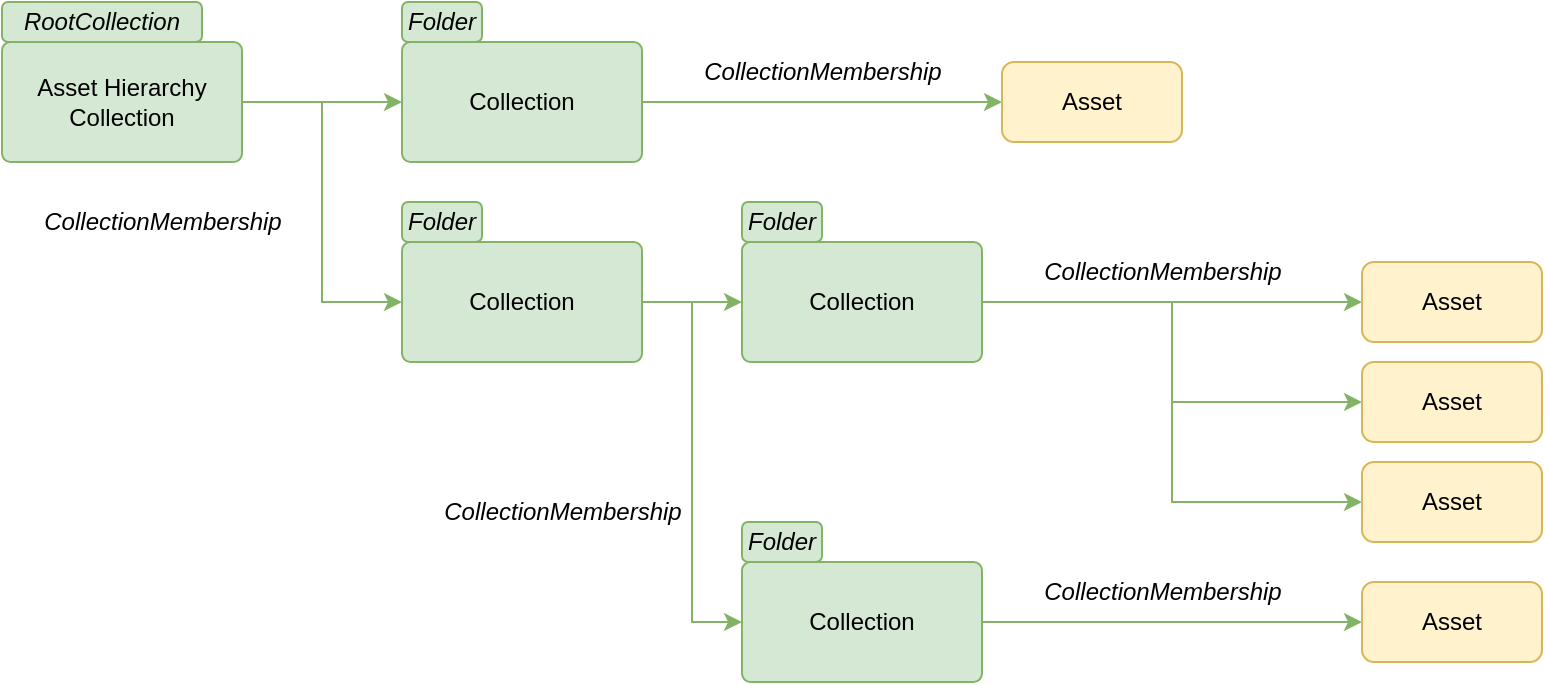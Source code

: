 <mxfile version="24.1.0" type="device" pages="6">
  <diagram id="BrKB4eqBU6EwXWyI2wZ9" name="asset-catalog">
    <mxGraphModel dx="1114" dy="812" grid="1" gridSize="10" guides="1" tooltips="1" connect="1" arrows="1" fold="1" page="1" pageScale="1" pageWidth="827" pageHeight="1169" math="0" shadow="0">
      <root>
        <mxCell id="0" />
        <mxCell id="1" parent="0" />
        <mxCell id="7gT9vYstKH-iCkkFxzb_-1" value="Folder" style="rounded=1;whiteSpace=wrap;html=1;fillColor=#d5e8d4;strokeColor=#82b366;fontStyle=2" vertex="1" parent="1">
          <mxGeometry x="320" y="160" width="40" height="20" as="geometry" />
        </mxCell>
        <mxCell id="7gT9vYstKH-iCkkFxzb_-2" value="Collection" style="rounded=1;whiteSpace=wrap;html=1;arcSize=7;fillColor=#d5e8d4;strokeColor=#82b366;" vertex="1" parent="1">
          <mxGeometry x="320" y="180" width="120" height="60" as="geometry" />
        </mxCell>
        <mxCell id="7gT9vYstKH-iCkkFxzb_-3" value="Folder" style="rounded=1;whiteSpace=wrap;html=1;fillColor=#d5e8d4;strokeColor=#82b366;fontStyle=2" vertex="1" parent="1">
          <mxGeometry x="320" y="260" width="40" height="20" as="geometry" />
        </mxCell>
        <mxCell id="7gT9vYstKH-iCkkFxzb_-4" style="edgeStyle=orthogonalEdgeStyle;rounded=0;orthogonalLoop=1;jettySize=auto;html=1;entryX=0;entryY=0.5;entryDx=0;entryDy=0;fillColor=#d5e8d4;strokeColor=#82b366;" edge="1" parent="1" source="7gT9vYstKH-iCkkFxzb_-6" target="7gT9vYstKH-iCkkFxzb_-9">
          <mxGeometry relative="1" as="geometry" />
        </mxCell>
        <mxCell id="7gT9vYstKH-iCkkFxzb_-5" style="edgeStyle=orthogonalEdgeStyle;rounded=0;orthogonalLoop=1;jettySize=auto;html=1;exitX=1;exitY=0.5;exitDx=0;exitDy=0;entryX=0;entryY=0.5;entryDx=0;entryDy=0;fillColor=#d5e8d4;strokeColor=#82b366;" edge="1" parent="1" source="7gT9vYstKH-iCkkFxzb_-6" target="7gT9vYstKH-iCkkFxzb_-11">
          <mxGeometry relative="1" as="geometry" />
        </mxCell>
        <mxCell id="7gT9vYstKH-iCkkFxzb_-6" value="Collection" style="rounded=1;whiteSpace=wrap;html=1;arcSize=7;fillColor=#d5e8d4;strokeColor=#82b366;" vertex="1" parent="1">
          <mxGeometry x="320" y="280" width="120" height="60" as="geometry" />
        </mxCell>
        <mxCell id="7gT9vYstKH-iCkkFxzb_-7" value="Folder" style="rounded=1;whiteSpace=wrap;html=1;fillColor=#d5e8d4;strokeColor=#82b366;fontStyle=2" vertex="1" parent="1">
          <mxGeometry x="490" y="260" width="40" height="20" as="geometry" />
        </mxCell>
        <mxCell id="7gT9vYstKH-iCkkFxzb_-8" style="edgeStyle=orthogonalEdgeStyle;rounded=0;orthogonalLoop=1;jettySize=auto;html=1;entryX=0;entryY=0.5;entryDx=0;entryDy=0;fillColor=#d5e8d4;strokeColor=#82b366;" edge="1" parent="1" source="7gT9vYstKH-iCkkFxzb_-9" target="7gT9vYstKH-iCkkFxzb_-12">
          <mxGeometry relative="1" as="geometry">
            <mxPoint x="550" y="340" as="sourcePoint" />
          </mxGeometry>
        </mxCell>
        <mxCell id="7gT9vYstKH-iCkkFxzb_-9" value="Collection" style="rounded=1;whiteSpace=wrap;html=1;arcSize=7;fillColor=#d5e8d4;strokeColor=#82b366;" vertex="1" parent="1">
          <mxGeometry x="490" y="280" width="120" height="60" as="geometry" />
        </mxCell>
        <mxCell id="7gT9vYstKH-iCkkFxzb_-10" value="Folder" style="rounded=1;whiteSpace=wrap;html=1;fillColor=#d5e8d4;strokeColor=#82b366;fontStyle=2" vertex="1" parent="1">
          <mxGeometry x="490" y="420" width="40" height="20" as="geometry" />
        </mxCell>
        <mxCell id="7gT9vYstKH-iCkkFxzb_-11" value="Collection" style="rounded=1;whiteSpace=wrap;html=1;arcSize=7;fillColor=#d5e8d4;strokeColor=#82b366;" vertex="1" parent="1">
          <mxGeometry x="490" y="440" width="120" height="60" as="geometry" />
        </mxCell>
        <mxCell id="7gT9vYstKH-iCkkFxzb_-12" value="Asset" style="rounded=1;whiteSpace=wrap;html=1;fillColor=#fff2cc;strokeColor=#d6b656;" vertex="1" parent="1">
          <mxGeometry x="800" y="290" width="90" height="40" as="geometry" />
        </mxCell>
        <mxCell id="7gT9vYstKH-iCkkFxzb_-13" style="edgeStyle=orthogonalEdgeStyle;rounded=0;orthogonalLoop=1;jettySize=auto;html=1;entryX=0;entryY=0.5;entryDx=0;entryDy=0;exitX=1;exitY=0.5;exitDx=0;exitDy=0;fillColor=#d5e8d4;strokeColor=#82b366;" edge="1" parent="1" source="7gT9vYstKH-iCkkFxzb_-9" target="7gT9vYstKH-iCkkFxzb_-14">
          <mxGeometry relative="1" as="geometry">
            <mxPoint x="520" y="390" as="sourcePoint" />
          </mxGeometry>
        </mxCell>
        <mxCell id="7gT9vYstKH-iCkkFxzb_-14" value="Asset" style="rounded=1;whiteSpace=wrap;html=1;fillColor=#fff2cc;strokeColor=#d6b656;" vertex="1" parent="1">
          <mxGeometry x="800" y="340" width="90" height="40" as="geometry" />
        </mxCell>
        <mxCell id="7gT9vYstKH-iCkkFxzb_-15" style="edgeStyle=orthogonalEdgeStyle;rounded=0;orthogonalLoop=1;jettySize=auto;html=1;exitX=1;exitY=0.5;exitDx=0;exitDy=0;entryX=0;entryY=0.5;entryDx=0;entryDy=0;fillColor=#d5e8d4;strokeColor=#82b366;" edge="1" parent="1" source="7gT9vYstKH-iCkkFxzb_-9" target="7gT9vYstKH-iCkkFxzb_-16">
          <mxGeometry relative="1" as="geometry">
            <mxPoint x="520" y="450" as="sourcePoint" />
          </mxGeometry>
        </mxCell>
        <mxCell id="7gT9vYstKH-iCkkFxzb_-16" value="Asset" style="rounded=1;whiteSpace=wrap;html=1;fillColor=#fff2cc;strokeColor=#d6b656;" vertex="1" parent="1">
          <mxGeometry x="800" y="390" width="90" height="40" as="geometry" />
        </mxCell>
        <mxCell id="7gT9vYstKH-iCkkFxzb_-17" style="edgeStyle=orthogonalEdgeStyle;rounded=0;orthogonalLoop=1;jettySize=auto;html=1;exitX=1;exitY=0.5;exitDx=0;exitDy=0;entryX=0;entryY=0.5;entryDx=0;entryDy=0;fillColor=#d5e8d4;strokeColor=#82b366;" edge="1" parent="1" source="7gT9vYstKH-iCkkFxzb_-11" target="7gT9vYstKH-iCkkFxzb_-18">
          <mxGeometry relative="1" as="geometry">
            <mxPoint x="520" y="520" as="sourcePoint" />
          </mxGeometry>
        </mxCell>
        <mxCell id="7gT9vYstKH-iCkkFxzb_-18" value="Asset" style="rounded=1;whiteSpace=wrap;html=1;fillColor=#fff2cc;strokeColor=#d6b656;" vertex="1" parent="1">
          <mxGeometry x="800" y="450" width="90" height="40" as="geometry" />
        </mxCell>
        <mxCell id="7gT9vYstKH-iCkkFxzb_-19" style="edgeStyle=orthogonalEdgeStyle;rounded=0;orthogonalLoop=1;jettySize=auto;html=1;entryX=0;entryY=0.5;entryDx=0;entryDy=0;fillColor=#d5e8d4;strokeColor=#82b366;" edge="1" parent="1" source="7gT9vYstKH-iCkkFxzb_-2" target="7gT9vYstKH-iCkkFxzb_-20">
          <mxGeometry relative="1" as="geometry">
            <mxPoint x="380" y="230" as="sourcePoint" />
          </mxGeometry>
        </mxCell>
        <mxCell id="7gT9vYstKH-iCkkFxzb_-20" value="Asset" style="rounded=1;whiteSpace=wrap;html=1;fillColor=#fff2cc;strokeColor=#d6b656;" vertex="1" parent="1">
          <mxGeometry x="620" y="190" width="90" height="40" as="geometry" />
        </mxCell>
        <mxCell id="7gT9vYstKH-iCkkFxzb_-21" value="RootCollection" style="rounded=1;whiteSpace=wrap;html=1;fillColor=#d5e8d4;strokeColor=#82b366;fontStyle=2" vertex="1" parent="1">
          <mxGeometry x="120" y="160" width="100" height="20" as="geometry" />
        </mxCell>
        <mxCell id="7gT9vYstKH-iCkkFxzb_-22" style="edgeStyle=orthogonalEdgeStyle;rounded=0;orthogonalLoop=1;jettySize=auto;html=1;entryX=0;entryY=0.5;entryDx=0;entryDy=0;fillColor=#d5e8d4;strokeColor=#82b366;exitX=1;exitY=0.5;exitDx=0;exitDy=0;" edge="1" parent="1" source="7gT9vYstKH-iCkkFxzb_-24" target="7gT9vYstKH-iCkkFxzb_-2">
          <mxGeometry relative="1" as="geometry">
            <mxPoint x="190" y="190" as="sourcePoint" />
          </mxGeometry>
        </mxCell>
        <mxCell id="7gT9vYstKH-iCkkFxzb_-23" style="edgeStyle=orthogonalEdgeStyle;rounded=0;orthogonalLoop=1;jettySize=auto;html=1;exitX=1;exitY=0.5;exitDx=0;exitDy=0;entryX=0;entryY=0.5;entryDx=0;entryDy=0;fillColor=#d5e8d4;strokeColor=#82b366;" edge="1" parent="1" source="7gT9vYstKH-iCkkFxzb_-24" target="7gT9vYstKH-iCkkFxzb_-6">
          <mxGeometry relative="1" as="geometry" />
        </mxCell>
        <mxCell id="7gT9vYstKH-iCkkFxzb_-24" value="Asset Hierarchy&lt;br&gt;Collection" style="rounded=1;whiteSpace=wrap;html=1;arcSize=7;fillColor=#d5e8d4;strokeColor=#82b366;" vertex="1" parent="1">
          <mxGeometry x="120" y="180" width="120" height="60" as="geometry" />
        </mxCell>
        <mxCell id="7gT9vYstKH-iCkkFxzb_-25" value="CollectionMembership" style="text;html=1;align=center;verticalAlign=middle;resizable=0;points=[];autosize=1;strokeColor=none;fillColor=none;fontStyle=2" vertex="1" parent="1">
          <mxGeometry x="130" y="255" width="140" height="30" as="geometry" />
        </mxCell>
        <mxCell id="7gT9vYstKH-iCkkFxzb_-26" value="CollectionMembership" style="text;html=1;align=center;verticalAlign=middle;resizable=0;points=[];autosize=1;strokeColor=none;fillColor=none;fontStyle=2" vertex="1" parent="1">
          <mxGeometry x="330" y="400" width="140" height="30" as="geometry" />
        </mxCell>
        <mxCell id="7gT9vYstKH-iCkkFxzb_-27" value="CollectionMembership" style="text;html=1;align=center;verticalAlign=middle;resizable=0;points=[];autosize=1;strokeColor=none;fillColor=none;fontStyle=2" vertex="1" parent="1">
          <mxGeometry x="630" y="280" width="140" height="30" as="geometry" />
        </mxCell>
        <mxCell id="7gT9vYstKH-iCkkFxzb_-28" value="CollectionMembership" style="text;html=1;align=center;verticalAlign=middle;resizable=0;points=[];autosize=1;strokeColor=none;fillColor=none;fontStyle=2" vertex="1" parent="1">
          <mxGeometry x="630" y="440" width="140" height="30" as="geometry" />
        </mxCell>
        <mxCell id="7gT9vYstKH-iCkkFxzb_-29" value="CollectionMembership" style="text;html=1;align=center;verticalAlign=middle;resizable=0;points=[];autosize=1;strokeColor=none;fillColor=none;fontStyle=2" vertex="1" parent="1">
          <mxGeometry x="460" y="180" width="140" height="30" as="geometry" />
        </mxCell>
      </root>
    </mxGraphModel>
  </diagram>
  <diagram name="product-catalog" id="nOkbQxTDCObS51kxGLru">
    <mxGraphModel dx="1114" dy="812" grid="1" gridSize="10" guides="1" tooltips="1" connect="1" arrows="1" fold="1" page="1" pageScale="1" pageWidth="827" pageHeight="1169" math="0" shadow="0">
      <root>
        <mxCell id="0" />
        <mxCell id="1" parent="0" />
        <mxCell id="yooKbFUR3yQPdfweT7iD-1" value="Folder" style="rounded=1;whiteSpace=wrap;html=1;fillColor=#d5e8d4;strokeColor=#82b366;fontStyle=2" vertex="1" parent="1">
          <mxGeometry x="430" y="60" width="40" height="20" as="geometry" />
        </mxCell>
        <mxCell id="yooKbFUR3yQPdfweT7iD-2" value="Agriculture Insights&lt;br&gt;Collection" style="rounded=1;whiteSpace=wrap;html=1;arcSize=7;fillColor=#d5e8d4;strokeColor=#82b366;" vertex="1" parent="1">
          <mxGeometry x="430" y="80" width="120" height="60" as="geometry" />
        </mxCell>
        <mxCell id="yooKbFUR3yQPdfweT7iD-3" value="Folder" style="rounded=1;whiteSpace=wrap;html=1;fillColor=#d5e8d4;strokeColor=#82b366;fontStyle=2" vertex="1" parent="1">
          <mxGeometry x="430" y="160" width="40" height="20" as="geometry" />
        </mxCell>
        <mxCell id="yooKbFUR3yQPdfweT7iD-4" style="edgeStyle=orthogonalEdgeStyle;rounded=0;orthogonalLoop=1;jettySize=auto;html=1;fillColor=#d5e8d4;strokeColor=#82b366;entryX=0;entryY=0.5;entryDx=0;entryDy=0;" edge="1" parent="1" source="yooKbFUR3yQPdfweT7iD-6" target="yooKbFUR3yQPdfweT7iD-47">
          <mxGeometry relative="1" as="geometry">
            <mxPoint x="550" y="440" as="targetPoint" />
          </mxGeometry>
        </mxCell>
        <mxCell id="yooKbFUR3yQPdfweT7iD-5" style="edgeStyle=orthogonalEdgeStyle;rounded=0;orthogonalLoop=1;jettySize=auto;html=1;exitX=1;exitY=0.5;exitDx=0;exitDy=0;entryX=0;entryY=0.5;entryDx=0;entryDy=0;fillColor=#d5e8d4;strokeColor=#82b366;" edge="1" parent="1" source="yooKbFUR3yQPdfweT7iD-6" target="yooKbFUR3yQPdfweT7iD-8">
          <mxGeometry relative="1" as="geometry" />
        </mxCell>
        <mxCell id="yooKbFUR3yQPdfweT7iD-6" value="Earth Observation&lt;br&gt;Satellite Feeds" style="rounded=1;whiteSpace=wrap;html=1;arcSize=7;fillColor=#d5e8d4;strokeColor=#82b366;" vertex="1" parent="1">
          <mxGeometry x="430" y="180" width="120" height="60" as="geometry" />
        </mxCell>
        <mxCell id="yooKbFUR3yQPdfweT7iD-7" value="DigitalProduct" style="rounded=1;whiteSpace=wrap;html=1;fillColor=#d5e8d4;strokeColor=#82b366;fontStyle=2" vertex="1" parent="1">
          <mxGeometry x="596" y="185" width="90" height="20" as="geometry" />
        </mxCell>
        <mxCell id="yooKbFUR3yQPdfweT7iD-8" value="Landstat 8" style="rounded=1;whiteSpace=wrap;html=1;arcSize=7;fillColor=#d5e8d4;strokeColor=#82b366;" vertex="1" parent="1">
          <mxGeometry x="596" y="205" width="120" height="60" as="geometry" />
        </mxCell>
        <mxCell id="yooKbFUR3yQPdfweT7iD-9" style="edgeStyle=orthogonalEdgeStyle;rounded=0;orthogonalLoop=1;jettySize=auto;html=1;exitX=1;exitY=0.5;exitDx=0;exitDy=0;entryX=0;entryY=0.5;entryDx=0;entryDy=0;fillColor=#d5e8d4;strokeColor=#82b366;" edge="1" parent="1" source="yooKbFUR3yQPdfweT7iD-8" target="yooKbFUR3yQPdfweT7iD-10">
          <mxGeometry relative="1" as="geometry">
            <mxPoint x="626" y="285" as="sourcePoint" />
          </mxGeometry>
        </mxCell>
        <mxCell id="yooKbFUR3yQPdfweT7iD-10" value="Band 1&amp;nbsp;&lt;br&gt;Data Folder" style="rounded=1;whiteSpace=wrap;html=1;fillColor=#fff2cc;strokeColor=#d6b656;" vertex="1" parent="1">
          <mxGeometry x="906" y="215" width="90" height="40" as="geometry" />
        </mxCell>
        <mxCell id="yooKbFUR3yQPdfweT7iD-11" style="edgeStyle=orthogonalEdgeStyle;rounded=0;orthogonalLoop=1;jettySize=auto;html=1;entryX=0;entryY=0.5;entryDx=0;entryDy=0;fillColor=#d5e8d4;strokeColor=#82b366;exitX=1;exitY=0.5;exitDx=0;exitDy=0;" edge="1" parent="1" source="yooKbFUR3yQPdfweT7iD-25" target="yooKbFUR3yQPdfweT7iD-12">
          <mxGeometry relative="1" as="geometry">
            <mxPoint x="690" y="130" as="sourcePoint" />
          </mxGeometry>
        </mxCell>
        <mxCell id="yooKbFUR3yQPdfweT7iD-12" value="Tiles &lt;br&gt;Data Folder" style="rounded=1;whiteSpace=wrap;html=1;fillColor=#fff2cc;strokeColor=#d6b656;" vertex="1" parent="1">
          <mxGeometry x="910" y="90" width="90" height="40" as="geometry" />
        </mxCell>
        <mxCell id="yooKbFUR3yQPdfweT7iD-13" value="RootCollection" style="rounded=1;whiteSpace=wrap;html=1;fillColor=#d5e8d4;strokeColor=#82b366;fontStyle=2" vertex="1" parent="1">
          <mxGeometry x="230" y="60" width="90" height="20" as="geometry" />
        </mxCell>
        <mxCell id="yooKbFUR3yQPdfweT7iD-14" style="edgeStyle=orthogonalEdgeStyle;rounded=0;orthogonalLoop=1;jettySize=auto;html=1;entryX=0;entryY=0.5;entryDx=0;entryDy=0;fillColor=#d5e8d4;strokeColor=#82b366;exitX=1;exitY=0.5;exitDx=0;exitDy=0;" edge="1" parent="1" source="yooKbFUR3yQPdfweT7iD-17" target="yooKbFUR3yQPdfweT7iD-2">
          <mxGeometry relative="1" as="geometry">
            <mxPoint x="300" y="90" as="sourcePoint" />
          </mxGeometry>
        </mxCell>
        <mxCell id="yooKbFUR3yQPdfweT7iD-15" style="edgeStyle=orthogonalEdgeStyle;rounded=0;orthogonalLoop=1;jettySize=auto;html=1;exitX=1;exitY=0.5;exitDx=0;exitDy=0;entryX=0;entryY=0.5;entryDx=0;entryDy=0;fillColor=#d5e8d4;strokeColor=#82b366;" edge="1" parent="1" source="yooKbFUR3yQPdfweT7iD-17" target="yooKbFUR3yQPdfweT7iD-6">
          <mxGeometry relative="1" as="geometry" />
        </mxCell>
        <mxCell id="yooKbFUR3yQPdfweT7iD-16" style="edgeStyle=orthogonalEdgeStyle;rounded=0;orthogonalLoop=1;jettySize=auto;html=1;exitX=1;exitY=0.5;exitDx=0;exitDy=0;fillColor=#d5e8d4;strokeColor=#82b366;" edge="1" parent="1" source="yooKbFUR3yQPdfweT7iD-17">
          <mxGeometry relative="1" as="geometry">
            <mxPoint x="390" y="380" as="targetPoint" />
          </mxGeometry>
        </mxCell>
        <mxCell id="yooKbFUR3yQPdfweT7iD-17" value="Product Catalog&lt;br&gt;Collection" style="rounded=1;whiteSpace=wrap;html=1;arcSize=7;fillColor=#d5e8d4;strokeColor=#82b366;" vertex="1" parent="1">
          <mxGeometry x="230" y="80" width="120" height="60" as="geometry" />
        </mxCell>
        <mxCell id="yooKbFUR3yQPdfweT7iD-18" value="CollectionMembership" style="text;html=1;align=center;verticalAlign=middle;resizable=0;points=[];autosize=1;strokeColor=none;fillColor=none;fontStyle=2" vertex="1" parent="1">
          <mxGeometry x="250" y="170" width="140" height="30" as="geometry" />
        </mxCell>
        <mxCell id="yooKbFUR3yQPdfweT7iD-19" value="CollectionMembership" style="text;html=1;align=center;verticalAlign=middle;resizable=0;points=[];autosize=1;strokeColor=none;fillColor=none;fontStyle=2" vertex="1" parent="1">
          <mxGeometry x="430" y="303" width="140" height="30" as="geometry" />
        </mxCell>
        <mxCell id="yooKbFUR3yQPdfweT7iD-20" value="CollectionMembership" style="text;html=1;align=center;verticalAlign=middle;resizable=0;points=[];autosize=1;strokeColor=none;fillColor=none;" vertex="1" parent="1">
          <mxGeometry x="736" y="470" width="140" height="30" as="geometry" />
        </mxCell>
        <mxCell id="yooKbFUR3yQPdfweT7iD-21" value="CollectionMembership" style="text;html=1;align=center;verticalAlign=middle;resizable=0;points=[];autosize=1;strokeColor=none;fillColor=none;fontStyle=2" vertex="1" parent="1">
          <mxGeometry x="736" y="205" width="140" height="30" as="geometry" />
        </mxCell>
        <mxCell id="yooKbFUR3yQPdfweT7iD-22" value="CollectionMembership" style="text;html=1;align=center;verticalAlign=middle;resizable=0;points=[];autosize=1;strokeColor=none;fillColor=none;fontStyle=2" vertex="1" parent="1">
          <mxGeometry x="510" y="30" width="140" height="30" as="geometry" />
        </mxCell>
        <mxCell id="yooKbFUR3yQPdfweT7iD-23" style="edgeStyle=orthogonalEdgeStyle;rounded=0;orthogonalLoop=1;jettySize=auto;html=1;entryX=0;entryY=0.5;entryDx=0;entryDy=0;fillColor=#d5e8d4;strokeColor=#82b366;" edge="1" parent="1" target="yooKbFUR3yQPdfweT7iD-25">
          <mxGeometry relative="1" as="geometry">
            <mxPoint x="550" y="110" as="sourcePoint" />
          </mxGeometry>
        </mxCell>
        <mxCell id="yooKbFUR3yQPdfweT7iD-24" value="DigitalProduct" style="rounded=1;whiteSpace=wrap;html=1;fillColor=#d5e8d4;strokeColor=#82b366;fontStyle=2" vertex="1" parent="1">
          <mxGeometry x="600" y="60" width="90" height="20" as="geometry" />
        </mxCell>
        <mxCell id="yooKbFUR3yQPdfweT7iD-25" value="Land Use Classification" style="rounded=1;whiteSpace=wrap;html=1;arcSize=7;fillColor=#d5e8d4;strokeColor=#82b366;" vertex="1" parent="1">
          <mxGeometry x="600" y="80" width="120" height="60" as="geometry" />
        </mxCell>
        <mxCell id="yooKbFUR3yQPdfweT7iD-26" value="CollectionMembership" style="text;html=1;align=center;verticalAlign=middle;resizable=0;points=[];autosize=1;strokeColor=none;fillColor=none;fontStyle=2" vertex="1" parent="1">
          <mxGeometry x="740" y="80" width="140" height="30" as="geometry" />
        </mxCell>
        <mxCell id="yooKbFUR3yQPdfweT7iD-27" style="edgeStyle=orthogonalEdgeStyle;rounded=0;orthogonalLoop=1;jettySize=auto;html=1;exitX=1;exitY=0.5;exitDx=0;exitDy=0;entryX=0;entryY=0.5;entryDx=0;entryDy=0;fillColor=#d5e8d4;strokeColor=#82b366;" edge="1" parent="1" source="yooKbFUR3yQPdfweT7iD-8" target="yooKbFUR3yQPdfweT7iD-28">
          <mxGeometry relative="1" as="geometry">
            <mxPoint x="726" y="245" as="sourcePoint" />
          </mxGeometry>
        </mxCell>
        <mxCell id="yooKbFUR3yQPdfweT7iD-28" value="Band 2&amp;nbsp;&lt;br&gt;Data Folder" style="rounded=1;whiteSpace=wrap;html=1;fillColor=#fff2cc;strokeColor=#d6b656;" vertex="1" parent="1">
          <mxGeometry x="906" y="265" width="90" height="40" as="geometry" />
        </mxCell>
        <mxCell id="yooKbFUR3yQPdfweT7iD-29" style="edgeStyle=orthogonalEdgeStyle;rounded=0;orthogonalLoop=1;jettySize=auto;html=1;exitX=1;exitY=0.5;exitDx=0;exitDy=0;entryX=0;entryY=0.5;entryDx=0;entryDy=0;fillColor=#d5e8d4;strokeColor=#82b366;" edge="1" parent="1" source="yooKbFUR3yQPdfweT7iD-8" target="yooKbFUR3yQPdfweT7iD-30">
          <mxGeometry relative="1" as="geometry">
            <mxPoint x="716" y="365" as="sourcePoint" />
          </mxGeometry>
        </mxCell>
        <mxCell id="yooKbFUR3yQPdfweT7iD-30" value="Band 11&lt;br&gt;Data Folder" style="rounded=1;whiteSpace=wrap;html=1;fillColor=#fff2cc;strokeColor=#d6b656;" vertex="1" parent="1">
          <mxGeometry x="906" y="370" width="90" height="40" as="geometry" />
        </mxCell>
        <mxCell id="yooKbFUR3yQPdfweT7iD-31" value="" style="ellipse;whiteSpace=wrap;html=1;aspect=fixed;fillColor=#fff2cc;strokeColor=#d6b656;" vertex="1" parent="1">
          <mxGeometry x="946" y="313" width="10" height="10" as="geometry" />
        </mxCell>
        <mxCell id="yooKbFUR3yQPdfweT7iD-32" value="" style="ellipse;whiteSpace=wrap;html=1;aspect=fixed;fillColor=#fff2cc;strokeColor=#d6b656;" vertex="1" parent="1">
          <mxGeometry x="946" y="333" width="10" height="10" as="geometry" />
        </mxCell>
        <mxCell id="yooKbFUR3yQPdfweT7iD-33" value="" style="ellipse;whiteSpace=wrap;html=1;aspect=fixed;fillColor=#fff2cc;strokeColor=#d6b656;" vertex="1" parent="1">
          <mxGeometry x="946" y="353" width="10" height="10" as="geometry" />
        </mxCell>
        <mxCell id="yooKbFUR3yQPdfweT7iD-34" value="DigitalProduct" style="rounded=1;whiteSpace=wrap;html=1;fillColor=#d5e8d4;strokeColor=#82b366;fontStyle=2" vertex="1" parent="1">
          <mxGeometry x="906" y="450" width="90" height="20" as="geometry" />
        </mxCell>
        <mxCell id="yooKbFUR3yQPdfweT7iD-35" style="edgeStyle=orthogonalEdgeStyle;rounded=0;orthogonalLoop=1;jettySize=auto;html=1;exitX=1;exitY=0.5;exitDx=0;exitDy=0;fillColor=#d5e8d4;strokeColor=#82b366;" edge="1" parent="1" source="yooKbFUR3yQPdfweT7iD-36">
          <mxGeometry relative="1" as="geometry">
            <mxPoint x="1070" y="500" as="targetPoint" />
          </mxGeometry>
        </mxCell>
        <mxCell id="yooKbFUR3yQPdfweT7iD-36" value="Level-1B" style="rounded=1;whiteSpace=wrap;html=1;arcSize=7;fillColor=#d5e8d4;strokeColor=#82b366;" vertex="1" parent="1">
          <mxGeometry x="906" y="470" width="120" height="60" as="geometry" />
        </mxCell>
        <mxCell id="yooKbFUR3yQPdfweT7iD-37" value="DigitalProduct" style="rounded=1;whiteSpace=wrap;html=1;fillColor=#d5e8d4;strokeColor=#82b366;" vertex="1" parent="1">
          <mxGeometry x="906" y="640" width="90" height="20" as="geometry" />
        </mxCell>
        <mxCell id="yooKbFUR3yQPdfweT7iD-38" style="edgeStyle=orthogonalEdgeStyle;rounded=0;orthogonalLoop=1;jettySize=auto;html=1;exitX=1;exitY=0.5;exitDx=0;exitDy=0;fillColor=#d5e8d4;strokeColor=#82b366;" edge="1" parent="1" source="yooKbFUR3yQPdfweT7iD-39">
          <mxGeometry relative="1" as="geometry">
            <mxPoint x="1070" y="690" as="targetPoint" />
          </mxGeometry>
        </mxCell>
        <mxCell id="yooKbFUR3yQPdfweT7iD-39" value="Level-2A" style="rounded=1;whiteSpace=wrap;html=1;arcSize=7;fillColor=#d5e8d4;strokeColor=#82b366;" vertex="1" parent="1">
          <mxGeometry x="906" y="660" width="120" height="60" as="geometry" />
        </mxCell>
        <mxCell id="yooKbFUR3yQPdfweT7iD-40" value="DigitalProduct" style="rounded=1;whiteSpace=wrap;html=1;fillColor=#d5e8d4;strokeColor=#82b366;fontStyle=2" vertex="1" parent="1">
          <mxGeometry x="906" y="547" width="90" height="20" as="geometry" />
        </mxCell>
        <mxCell id="yooKbFUR3yQPdfweT7iD-41" style="edgeStyle=orthogonalEdgeStyle;rounded=0;orthogonalLoop=1;jettySize=auto;html=1;exitX=1;exitY=0.5;exitDx=0;exitDy=0;fillColor=#d5e8d4;strokeColor=#82b366;" edge="1" parent="1" source="yooKbFUR3yQPdfweT7iD-42">
          <mxGeometry relative="1" as="geometry">
            <mxPoint x="1070" y="597" as="targetPoint" />
          </mxGeometry>
        </mxCell>
        <mxCell id="yooKbFUR3yQPdfweT7iD-42" value="Level-1C" style="rounded=1;whiteSpace=wrap;html=1;arcSize=7;fillColor=#d5e8d4;strokeColor=#82b366;" vertex="1" parent="1">
          <mxGeometry x="906" y="567" width="120" height="60" as="geometry" />
        </mxCell>
        <mxCell id="yooKbFUR3yQPdfweT7iD-43" value="Folder" style="rounded=1;whiteSpace=wrap;html=1;fillColor=#d5e8d4;strokeColor=#82b366;fontStyle=2" vertex="1" parent="1">
          <mxGeometry x="596" y="450" width="90" height="20" as="geometry" />
        </mxCell>
        <mxCell id="yooKbFUR3yQPdfweT7iD-44" style="edgeStyle=orthogonalEdgeStyle;rounded=0;orthogonalLoop=1;jettySize=auto;html=1;exitX=1;exitY=0.5;exitDx=0;exitDy=0;fillColor=#d5e8d4;strokeColor=#82b366;" edge="1" parent="1" source="yooKbFUR3yQPdfweT7iD-47" target="yooKbFUR3yQPdfweT7iD-36">
          <mxGeometry relative="1" as="geometry" />
        </mxCell>
        <mxCell id="yooKbFUR3yQPdfweT7iD-45" style="edgeStyle=orthogonalEdgeStyle;rounded=0;orthogonalLoop=1;jettySize=auto;html=1;exitX=1;exitY=0.5;exitDx=0;exitDy=0;entryX=0;entryY=0.5;entryDx=0;entryDy=0;fillColor=#d5e8d4;strokeColor=#82b366;" edge="1" parent="1" source="yooKbFUR3yQPdfweT7iD-47" target="yooKbFUR3yQPdfweT7iD-42">
          <mxGeometry relative="1" as="geometry" />
        </mxCell>
        <mxCell id="yooKbFUR3yQPdfweT7iD-46" style="edgeStyle=orthogonalEdgeStyle;rounded=0;orthogonalLoop=1;jettySize=auto;html=1;exitX=1;exitY=0.5;exitDx=0;exitDy=0;entryX=0;entryY=0.5;entryDx=0;entryDy=0;fillColor=#d5e8d4;strokeColor=#82b366;" edge="1" parent="1" source="yooKbFUR3yQPdfweT7iD-47" target="yooKbFUR3yQPdfweT7iD-39">
          <mxGeometry relative="1" as="geometry" />
        </mxCell>
        <mxCell id="yooKbFUR3yQPdfweT7iD-47" value="Sentinel 2" style="rounded=1;whiteSpace=wrap;html=1;arcSize=7;fillColor=#d5e8d4;strokeColor=#82b366;" vertex="1" parent="1">
          <mxGeometry x="596" y="470" width="120" height="60" as="geometry" />
        </mxCell>
      </root>
    </mxGraphModel>
  </diagram>
  <diagram id="EDqUcAAQWtlUfUj9v_FF" name="results-set">
    <mxGraphModel dx="1114" dy="812" grid="1" gridSize="10" guides="1" tooltips="1" connect="1" arrows="1" fold="1" page="1" pageScale="1" pageWidth="827" pageHeight="1169" math="0" shadow="0">
      <root>
        <mxCell id="0" />
        <mxCell id="1" parent="0" />
        <mxCell id="Dft65H8wJtvGc5pDxQpa-1" value="Archive Candidate&lt;br&gt;Collection" style="rounded=1;whiteSpace=wrap;html=1;arcSize=7;fillColor=#d5e8d4;strokeColor=#82b366;" vertex="1" parent="1">
          <mxGeometry x="50" y="70" width="120" height="60" as="geometry" />
        </mxCell>
        <mxCell id="Dft65H8wJtvGc5pDxQpa-2" style="edgeStyle=orthogonalEdgeStyle;rounded=0;orthogonalLoop=1;jettySize=auto;html=1;exitX=1;exitY=0.5;exitDx=0;exitDy=0;entryX=0;entryY=0.5;entryDx=0;entryDy=0;fillColor=#d5e8d4;strokeColor=#82b366;" edge="1" parent="1" source="Dft65H8wJtvGc5pDxQpa-1" target="Dft65H8wJtvGc5pDxQpa-3">
          <mxGeometry relative="1" as="geometry">
            <mxPoint x="270" y="75" as="sourcePoint" />
          </mxGeometry>
        </mxCell>
        <mxCell id="Dft65H8wJtvGc5pDxQpa-3" value="Asset" style="rounded=1;whiteSpace=wrap;html=1;fillColor=#fff2cc;strokeColor=#d6b656;" vertex="1" parent="1">
          <mxGeometry x="400" y="80" width="90" height="40" as="geometry" />
        </mxCell>
        <mxCell id="Dft65H8wJtvGc5pDxQpa-4" style="edgeStyle=orthogonalEdgeStyle;rounded=0;orthogonalLoop=1;jettySize=auto;html=1;entryX=0;entryY=0.5;entryDx=0;entryDy=0;exitX=1;exitY=0.5;exitDx=0;exitDy=0;fillColor=#d5e8d4;strokeColor=#82b366;" edge="1" parent="1" source="Dft65H8wJtvGc5pDxQpa-1" target="Dft65H8wJtvGc5pDxQpa-5">
          <mxGeometry relative="1" as="geometry">
            <mxPoint x="270" y="75" as="sourcePoint" />
          </mxGeometry>
        </mxCell>
        <mxCell id="Dft65H8wJtvGc5pDxQpa-5" value="Asset" style="rounded=1;whiteSpace=wrap;html=1;fillColor=#fff2cc;strokeColor=#d6b656;" vertex="1" parent="1">
          <mxGeometry x="400" y="130" width="90" height="40" as="geometry" />
        </mxCell>
        <mxCell id="Dft65H8wJtvGc5pDxQpa-6" style="edgeStyle=orthogonalEdgeStyle;rounded=0;orthogonalLoop=1;jettySize=auto;html=1;entryX=0;entryY=0.5;entryDx=0;entryDy=0;fillColor=#d5e8d4;strokeColor=#82b366;" edge="1" parent="1" source="Dft65H8wJtvGc5pDxQpa-1" target="Dft65H8wJtvGc5pDxQpa-7">
          <mxGeometry relative="1" as="geometry">
            <mxPoint x="270" y="75" as="sourcePoint" />
          </mxGeometry>
        </mxCell>
        <mxCell id="Dft65H8wJtvGc5pDxQpa-7" value="Asset" style="rounded=1;whiteSpace=wrap;html=1;fillColor=#fff2cc;strokeColor=#d6b656;" vertex="1" parent="1">
          <mxGeometry x="400" y="180" width="90" height="40" as="geometry" />
        </mxCell>
        <mxCell id="Dft65H8wJtvGc5pDxQpa-8" value="CollectionMembership" style="text;html=1;align=center;verticalAlign=middle;resizable=0;points=[];autosize=1;strokeColor=none;fillColor=none;fontStyle=2" vertex="1" parent="1">
          <mxGeometry x="210" y="70" width="140" height="30" as="geometry" />
        </mxCell>
        <mxCell id="YWbAmGkQEC2pgWqDZVJL-1" value="ResultsSet" style="rounded=1;whiteSpace=wrap;html=1;fillColor=#d5e8d4;strokeColor=#82b366;fontStyle=2" vertex="1" parent="1">
          <mxGeometry x="50" y="50" width="70" height="20" as="geometry" />
        </mxCell>
        <mxCell id="YWbAmGkQEC2pgWqDZVJL-2" value="Search Results&lt;div&gt;Collection&lt;/div&gt;" style="rounded=1;whiteSpace=wrap;html=1;arcSize=7;fillColor=#d5e8d4;strokeColor=#82b366;" vertex="1" parent="1">
          <mxGeometry x="75" y="460" width="120" height="60" as="geometry" />
        </mxCell>
        <mxCell id="YWbAmGkQEC2pgWqDZVJL-3" style="edgeStyle=orthogonalEdgeStyle;rounded=0;orthogonalLoop=1;jettySize=auto;html=1;exitX=1;exitY=0.5;exitDx=0;exitDy=0;entryX=0;entryY=0.5;entryDx=0;entryDy=0;fillColor=#d5e8d4;strokeColor=#82b366;" edge="1" parent="1" source="YWbAmGkQEC2pgWqDZVJL-2" target="YWbAmGkQEC2pgWqDZVJL-4">
          <mxGeometry relative="1" as="geometry">
            <mxPoint x="295" y="465" as="sourcePoint" />
          </mxGeometry>
        </mxCell>
        <mxCell id="YWbAmGkQEC2pgWqDZVJL-4" value="CSV Asset" style="rounded=1;whiteSpace=wrap;html=1;fillColor=#fff2cc;strokeColor=#d6b656;" vertex="1" parent="1">
          <mxGeometry x="425" y="470" width="90" height="40" as="geometry" />
        </mxCell>
        <mxCell id="YWbAmGkQEC2pgWqDZVJL-5" style="edgeStyle=orthogonalEdgeStyle;rounded=0;orthogonalLoop=1;jettySize=auto;html=1;entryX=0;entryY=0.5;entryDx=0;entryDy=0;exitX=1;exitY=0.5;exitDx=0;exitDy=0;fillColor=#d5e8d4;strokeColor=#82b366;" edge="1" parent="1" source="YWbAmGkQEC2pgWqDZVJL-2" target="YWbAmGkQEC2pgWqDZVJL-6">
          <mxGeometry relative="1" as="geometry">
            <mxPoint x="295" y="465" as="sourcePoint" />
          </mxGeometry>
        </mxCell>
        <mxCell id="YWbAmGkQEC2pgWqDZVJL-6" value="CSV Asset" style="rounded=1;whiteSpace=wrap;html=1;fillColor=#fff2cc;strokeColor=#d6b656;" vertex="1" parent="1">
          <mxGeometry x="425" y="520" width="90" height="40" as="geometry" />
        </mxCell>
        <mxCell id="YWbAmGkQEC2pgWqDZVJL-7" style="edgeStyle=orthogonalEdgeStyle;rounded=0;orthogonalLoop=1;jettySize=auto;html=1;entryX=0;entryY=0.5;entryDx=0;entryDy=0;fillColor=#d5e8d4;strokeColor=#82b366;" edge="1" parent="1" source="YWbAmGkQEC2pgWqDZVJL-2" target="YWbAmGkQEC2pgWqDZVJL-8">
          <mxGeometry relative="1" as="geometry">
            <mxPoint x="295" y="465" as="sourcePoint" />
          </mxGeometry>
        </mxCell>
        <mxCell id="YWbAmGkQEC2pgWqDZVJL-8" value="CSV Asset" style="rounded=1;whiteSpace=wrap;html=1;fillColor=#fff2cc;strokeColor=#d6b656;" vertex="1" parent="1">
          <mxGeometry x="425" y="570" width="90" height="40" as="geometry" />
        </mxCell>
        <mxCell id="YWbAmGkQEC2pgWqDZVJL-9" value="CollectionMembership" style="text;html=1;align=center;verticalAlign=middle;resizable=0;points=[];autosize=1;strokeColor=none;fillColor=none;fontStyle=2" vertex="1" parent="1">
          <mxGeometry x="235" y="460" width="140" height="30" as="geometry" />
        </mxCell>
        <mxCell id="YWbAmGkQEC2pgWqDZVJL-10" value="ResultsSet" style="rounded=1;whiteSpace=wrap;html=1;fillColor=#d5e8d4;strokeColor=#82b366;fontStyle=2" vertex="1" parent="1">
          <mxGeometry x="75" y="440" width="70" height="20" as="geometry" />
        </mxCell>
        <mxCell id="YWbAmGkQEC2pgWqDZVJL-13" style="edgeStyle=orthogonalEdgeStyle;rounded=0;orthogonalLoop=1;jettySize=auto;html=1;exitX=0.5;exitY=1;exitDx=0;exitDy=0;" edge="1" parent="1" source="YWbAmGkQEC2pgWqDZVJL-11" target="YWbAmGkQEC2pgWqDZVJL-10">
          <mxGeometry relative="1" as="geometry" />
        </mxCell>
        <mxCell id="YWbAmGkQEC2pgWqDZVJL-11" value="Find All&lt;div&gt;CSV Files&lt;/div&gt;" style="rounded=1;whiteSpace=wrap;html=1;arcSize=7;fillColor=#d5e8d4;strokeColor=#82b366;" vertex="1" parent="1">
          <mxGeometry x="50" y="330" width="120" height="60" as="geometry" />
        </mxCell>
        <mxCell id="YWbAmGkQEC2pgWqDZVJL-12" value="SavedSearch" style="rounded=1;whiteSpace=wrap;html=1;fillColor=#d5e8d4;strokeColor=#82b366;fontStyle=2" vertex="1" parent="1">
          <mxGeometry x="50" y="310" width="90" height="20" as="geometry" />
        </mxCell>
        <mxCell id="YWbAmGkQEC2pgWqDZVJL-14" value="SavedResults" style="text;html=1;align=center;verticalAlign=middle;resizable=0;points=[];autosize=1;strokeColor=none;fillColor=none;fontStyle=2" vertex="1" parent="1">
          <mxGeometry x="125" y="390" width="100" height="30" as="geometry" />
        </mxCell>
      </root>
    </mxGraphModel>
  </diagram>
  <diagram id="3xvhSXP868GqfdNrgKhD" name="home-collections">
    <mxGraphModel dx="1114" dy="812" grid="1" gridSize="10" guides="1" tooltips="1" connect="1" arrows="1" fold="1" page="1" pageScale="1" pageWidth="827" pageHeight="1169" math="0" shadow="0">
      <root>
        <mxCell id="0" />
        <mxCell id="1" parent="0" />
        <mxCell id="soSo0ACsladw0_grTVD0-7" style="edgeStyle=orthogonalEdgeStyle;rounded=0;orthogonalLoop=1;jettySize=auto;html=1;exitX=1;exitY=0.5;exitDx=0;exitDy=0;" edge="1" parent="1">
          <mxGeometry relative="1" as="geometry">
            <mxPoint x="290" y="190" as="sourcePoint" />
            <mxPoint x="410" y="190" as="targetPoint" />
          </mxGeometry>
        </mxCell>
        <mxCell id="soSo0ACsladw0_grTVD0-8" style="edgeStyle=orthogonalEdgeStyle;rounded=0;orthogonalLoop=1;jettySize=auto;html=1;exitX=1;exitY=0.5;exitDx=0;exitDy=0;" edge="1" parent="1">
          <mxGeometry relative="1" as="geometry">
            <mxPoint x="280" y="330" as="sourcePoint" />
            <mxPoint x="410" y="330" as="targetPoint" />
          </mxGeometry>
        </mxCell>
        <mxCell id="ZPv5WNMrGsZp7SnSwfd5-1" value="ResourceList" style="text;html=1;align=center;verticalAlign=middle;resizable=0;points=[];autosize=1;strokeColor=none;fillColor=none;fontStyle=2" vertex="1" parent="1">
          <mxGeometry x="290" y="300" width="90" height="30" as="geometry" />
        </mxCell>
        <mxCell id="ZPv5WNMrGsZp7SnSwfd5-2" value="ResourceList" style="text;html=1;align=center;verticalAlign=middle;resizable=0;points=[];autosize=1;strokeColor=none;fillColor=none;fontStyle=2" vertex="1" parent="1">
          <mxGeometry x="300" y="160" width="90" height="30" as="geometry" />
        </mxCell>
        <mxCell id="s82P6A-o55b6VWiky62--1" value="Callie Quartile" style="rounded=0;whiteSpace=wrap;html=1;fillColor=#d80073;fontColor=#ffffff;strokeColor=#A50040;" vertex="1" parent="1">
          <mxGeometry x="180" y="310" width="110" height="40" as="geometry" />
        </mxCell>
        <mxCell id="s82P6A-o55b6VWiky62--2" value="&lt;span style=&quot;color: rgb(255, 255, 255); font-style: italic;&quot;&gt;Person&lt;/span&gt;" style="rounded=1;whiteSpace=wrap;html=1;fillColor=#d80073;fontColor=#ffffff;strokeColor=#A50040;" vertex="1" parent="1">
          <mxGeometry x="170" y="270" width="50" height="30" as="geometry" />
        </mxCell>
        <mxCell id="s82P6A-o55b6VWiky62--3" value="&lt;span style=&quot;color: rgb(255, 255, 255);&quot;&gt;Callie Quartile&lt;/span&gt;" style="rounded=1;whiteSpace=wrap;html=1;fillColor=#d80073;fontColor=#ffffff;strokeColor=#A50040;" vertex="1" parent="1">
          <mxGeometry x="170" y="300" width="120" height="60" as="geometry" />
        </mxCell>
        <mxCell id="s82P6A-o55b6VWiky62--4" value="Callie Quartile" style="rounded=0;whiteSpace=wrap;html=1;fillColor=#d80073;fontColor=#ffffff;strokeColor=#A50040;" vertex="1" parent="1">
          <mxGeometry x="180" y="170" width="110" height="40" as="geometry" />
        </mxCell>
        <mxCell id="s82P6A-o55b6VWiky62--5" value="&lt;span style=&quot;color: rgb(255, 255, 255); font-style: italic;&quot;&gt;Project&lt;/span&gt;" style="rounded=1;whiteSpace=wrap;html=1;fillColor=#d80073;fontColor=#ffffff;strokeColor=#A50040;" vertex="1" parent="1">
          <mxGeometry x="170" y="130" width="50" height="30" as="geometry" />
        </mxCell>
        <mxCell id="s82P6A-o55b6VWiky62--6" value="&lt;span style=&quot;color: rgb(255, 255, 255);&quot;&gt;Patient&lt;/span&gt;&lt;div&gt;&lt;span style=&quot;color: rgb(255, 255, 255);&quot;&gt;Onborading&lt;/span&gt;&lt;/div&gt;" style="rounded=1;whiteSpace=wrap;html=1;fillColor=#d80073;fontColor=#ffffff;strokeColor=#A50040;" vertex="1" parent="1">
          <mxGeometry x="170" y="160" width="120" height="60" as="geometry" />
        </mxCell>
        <mxCell id="AZRPM86shxeSYd6dEEAc-1" value="Callie&#39;s Favourite Assets" style="rounded=1;whiteSpace=wrap;html=1;arcSize=7;fillColor=#d5e8d4;strokeColor=#82b366;" vertex="1" parent="1">
          <mxGeometry x="410" y="300" width="120" height="60" as="geometry" />
        </mxCell>
        <mxCell id="AZRPM86shxeSYd6dEEAc-2" value="HomeCollection" style="rounded=1;whiteSpace=wrap;html=1;fillColor=#d5e8d4;strokeColor=#82b366;fontStyle=2" vertex="1" parent="1">
          <mxGeometry x="410" y="280" width="105" height="20" as="geometry" />
        </mxCell>
        <mxCell id="AZRPM86shxeSYd6dEEAc-3" value="Patient Onboarding&lt;div&gt;Project Resources&lt;/div&gt;" style="rounded=1;whiteSpace=wrap;html=1;arcSize=7;fillColor=#d5e8d4;strokeColor=#82b366;" vertex="1" parent="1">
          <mxGeometry x="410" y="160" width="120" height="60" as="geometry" />
        </mxCell>
        <mxCell id="AZRPM86shxeSYd6dEEAc-4" value="HomeCollection" style="rounded=1;whiteSpace=wrap;html=1;fillColor=#d5e8d4;strokeColor=#82b366;fontStyle=2" vertex="1" parent="1">
          <mxGeometry x="410" y="140" width="105" height="20" as="geometry" />
        </mxCell>
      </root>
    </mxGraphModel>
  </diagram>
  <diagram id="rXtRhqJSZ6chb5yKBPxl" name="work-item-list">
    <mxGraphModel dx="1114" dy="812" grid="1" gridSize="10" guides="1" tooltips="1" connect="1" arrows="1" fold="1" page="1" pageScale="1" pageWidth="827" pageHeight="1169" math="0" shadow="0">
      <root>
        <mxCell id="0" />
        <mxCell id="1" parent="0" />
        <mxCell id="rmgflrNjS_H1XtLP6JR1-11" style="edgeStyle=orthogonalEdgeStyle;rounded=0;orthogonalLoop=1;jettySize=auto;html=1;exitX=0.25;exitY=1;exitDx=0;exitDy=0;entryX=0;entryY=0.5;entryDx=0;entryDy=0;" edge="1" parent="1" source="rmgflrNjS_H1XtLP6JR1-1" target="rmgflrNjS_H1XtLP6JR1-9">
          <mxGeometry relative="1" as="geometry" />
        </mxCell>
        <mxCell id="rmgflrNjS_H1XtLP6JR1-1" value="Callie Quartile" style="rounded=0;whiteSpace=wrap;html=1;fillColor=#d80073;fontColor=#ffffff;strokeColor=#A50040;" vertex="1" parent="1">
          <mxGeometry x="150" y="250" width="110" height="40" as="geometry" />
        </mxCell>
        <mxCell id="rmgflrNjS_H1XtLP6JR1-6" style="edgeStyle=orthogonalEdgeStyle;rounded=0;orthogonalLoop=1;jettySize=auto;html=1;exitX=1;exitY=0.5;exitDx=0;exitDy=0;entryX=0;entryY=0.5;entryDx=0;entryDy=0;" edge="1" parent="1" source="VRnR2ljH40zNxPTJxeu4-2" target="HSktAYDlzhK07AhhmWcP-1">
          <mxGeometry relative="1" as="geometry">
            <mxPoint x="260" y="260" as="sourcePoint" />
            <mxPoint x="330" y="230" as="targetPoint" />
          </mxGeometry>
        </mxCell>
        <mxCell id="rmgflrNjS_H1XtLP6JR1-9" value="" style="rounded=0;whiteSpace=wrap;html=1;fillColor=#ffcccc;strokeColor=#36393d;" vertex="1" parent="1">
          <mxGeometry x="294" y="380" width="120" height="60" as="geometry" />
        </mxCell>
        <mxCell id="rmgflrNjS_H1XtLP6JR1-10" value="ToDo" style="rounded=0;whiteSpace=wrap;html=1;fontStyle=2;fillColor=#ffcccc;strokeColor=#36393d;" vertex="1" parent="1">
          <mxGeometry x="294" y="350" width="90" height="30" as="geometry" />
        </mxCell>
        <mxCell id="rmgflrNjS_H1XtLP6JR1-12" style="edgeStyle=orthogonalEdgeStyle;rounded=0;orthogonalLoop=1;jettySize=auto;html=1;exitX=0.25;exitY=1;exitDx=0;exitDy=0;entryX=0;entryY=0.5;entryDx=0;entryDy=0;" edge="1" parent="1" target="rmgflrNjS_H1XtLP6JR1-13" source="rmgflrNjS_H1XtLP6JR1-1">
          <mxGeometry relative="1" as="geometry">
            <mxPoint x="180" y="190" as="sourcePoint" />
          </mxGeometry>
        </mxCell>
        <mxCell id="rmgflrNjS_H1XtLP6JR1-13" value="" style="rounded=0;whiteSpace=wrap;html=1;fillColor=#ffcccc;strokeColor=#36393d;" vertex="1" parent="1">
          <mxGeometry x="304" y="390" width="120" height="60" as="geometry" />
        </mxCell>
        <mxCell id="rmgflrNjS_H1XtLP6JR1-14" value="ToDo" style="rounded=0;whiteSpace=wrap;html=1;fontStyle=2;fillColor=#ffcccc;strokeColor=#36393d;" vertex="1" parent="1">
          <mxGeometry x="304" y="360" width="90" height="30" as="geometry" />
        </mxCell>
        <mxCell id="rmgflrNjS_H1XtLP6JR1-15" style="edgeStyle=orthogonalEdgeStyle;rounded=0;orthogonalLoop=1;jettySize=auto;html=1;exitX=0.25;exitY=1;exitDx=0;exitDy=0;entryX=0;entryY=0.5;entryDx=0;entryDy=0;" edge="1" parent="1" target="rmgflrNjS_H1XtLP6JR1-16" source="rmgflrNjS_H1XtLP6JR1-1">
          <mxGeometry relative="1" as="geometry">
            <mxPoint x="190" y="200" as="sourcePoint" />
          </mxGeometry>
        </mxCell>
        <mxCell id="rmgflrNjS_H1XtLP6JR1-16" value="" style="rounded=0;whiteSpace=wrap;html=1;fillColor=#ffcccc;strokeColor=#36393d;" vertex="1" parent="1">
          <mxGeometry x="314" y="400" width="120" height="60" as="geometry" />
        </mxCell>
        <mxCell id="rmgflrNjS_H1XtLP6JR1-17" value="ToDo" style="rounded=0;whiteSpace=wrap;html=1;fontStyle=2;fillColor=#ffcccc;strokeColor=#36393d;" vertex="1" parent="1">
          <mxGeometry x="314" y="370" width="90" height="30" as="geometry" />
        </mxCell>
        <mxCell id="rmgflrNjS_H1XtLP6JR1-18" style="edgeStyle=orthogonalEdgeStyle;rounded=0;orthogonalLoop=1;jettySize=auto;html=1;exitX=0.25;exitY=1;exitDx=0;exitDy=0;entryX=0;entryY=0.5;entryDx=0;entryDy=0;" edge="1" parent="1" target="rmgflrNjS_H1XtLP6JR1-19" source="rmgflrNjS_H1XtLP6JR1-1">
          <mxGeometry relative="1" as="geometry">
            <mxPoint x="200" y="210" as="sourcePoint" />
          </mxGeometry>
        </mxCell>
        <mxCell id="rmgflrNjS_H1XtLP6JR1-19" value="" style="rounded=0;whiteSpace=wrap;html=1;fillColor=#ffcccc;strokeColor=#36393d;" vertex="1" parent="1">
          <mxGeometry x="324" y="410" width="120" height="60" as="geometry" />
        </mxCell>
        <mxCell id="rmgflrNjS_H1XtLP6JR1-20" value="ToDo" style="rounded=0;whiteSpace=wrap;html=1;fontStyle=2;fillColor=#ffcccc;strokeColor=#36393d;" vertex="1" parent="1">
          <mxGeometry x="324" y="380" width="90" height="30" as="geometry" />
        </mxCell>
        <mxCell id="rmgflrNjS_H1XtLP6JR1-21" style="edgeStyle=orthogonalEdgeStyle;rounded=0;orthogonalLoop=1;jettySize=auto;html=1;exitX=0.25;exitY=1;exitDx=0;exitDy=0;entryX=0;entryY=0.5;entryDx=0;entryDy=0;" edge="1" parent="1" target="rmgflrNjS_H1XtLP6JR1-22" source="rmgflrNjS_H1XtLP6JR1-1">
          <mxGeometry relative="1" as="geometry">
            <mxPoint x="210" y="220" as="sourcePoint" />
          </mxGeometry>
        </mxCell>
        <mxCell id="rmgflrNjS_H1XtLP6JR1-22" value="" style="rounded=0;whiteSpace=wrap;html=1;fillColor=#ffcccc;strokeColor=#36393d;" vertex="1" parent="1">
          <mxGeometry x="334" y="420" width="120" height="60" as="geometry" />
        </mxCell>
        <mxCell id="rmgflrNjS_H1XtLP6JR1-23" value="ToDo" style="rounded=0;whiteSpace=wrap;html=1;fontStyle=2;fillColor=#ffcccc;strokeColor=#36393d;" vertex="1" parent="1">
          <mxGeometry x="334" y="390" width="90" height="30" as="geometry" />
        </mxCell>
        <mxCell id="rmgflrNjS_H1XtLP6JR1-24" style="edgeStyle=orthogonalEdgeStyle;rounded=0;orthogonalLoop=1;jettySize=auto;html=1;exitX=0.25;exitY=1;exitDx=0;exitDy=0;entryX=0;entryY=0.5;entryDx=0;entryDy=0;" edge="1" parent="1" target="rmgflrNjS_H1XtLP6JR1-25" source="rmgflrNjS_H1XtLP6JR1-1">
          <mxGeometry relative="1" as="geometry">
            <mxPoint x="220" y="230" as="sourcePoint" />
          </mxGeometry>
        </mxCell>
        <mxCell id="rmgflrNjS_H1XtLP6JR1-25" value="" style="rounded=0;whiteSpace=wrap;html=1;fillColor=#ffcccc;strokeColor=#36393d;" vertex="1" parent="1">
          <mxGeometry x="344" y="430" width="120" height="60" as="geometry" />
        </mxCell>
        <mxCell id="rmgflrNjS_H1XtLP6JR1-26" value="ToDo" style="rounded=0;whiteSpace=wrap;html=1;fontStyle=2;fillColor=#ffcccc;strokeColor=#36393d;" vertex="1" parent="1">
          <mxGeometry x="344" y="400" width="90" height="30" as="geometry" />
        </mxCell>
        <mxCell id="rmgflrNjS_H1XtLP6JR1-27" style="edgeStyle=orthogonalEdgeStyle;rounded=0;orthogonalLoop=1;jettySize=auto;html=1;exitX=0.25;exitY=1;exitDx=0;exitDy=0;entryX=0;entryY=0.5;entryDx=0;entryDy=0;" edge="1" parent="1" target="rmgflrNjS_H1XtLP6JR1-28" source="rmgflrNjS_H1XtLP6JR1-1">
          <mxGeometry relative="1" as="geometry">
            <mxPoint x="230" y="240" as="sourcePoint" />
          </mxGeometry>
        </mxCell>
        <mxCell id="rmgflrNjS_H1XtLP6JR1-28" value="" style="rounded=0;whiteSpace=wrap;html=1;fillColor=#ffcccc;strokeColor=#36393d;" vertex="1" parent="1">
          <mxGeometry x="354" y="440" width="120" height="60" as="geometry" />
        </mxCell>
        <mxCell id="rmgflrNjS_H1XtLP6JR1-29" value="ToDo" style="rounded=0;whiteSpace=wrap;html=1;fontStyle=2;fillColor=#ffcccc;strokeColor=#36393d;" vertex="1" parent="1">
          <mxGeometry x="354" y="410" width="90" height="30" as="geometry" />
        </mxCell>
        <mxCell id="rmgflrNjS_H1XtLP6JR1-30" style="edgeStyle=orthogonalEdgeStyle;rounded=0;orthogonalLoop=1;jettySize=auto;html=1;exitX=0.25;exitY=1;exitDx=0;exitDy=0;entryX=0;entryY=0.5;entryDx=0;entryDy=0;" edge="1" parent="1" target="rmgflrNjS_H1XtLP6JR1-31" source="rmgflrNjS_H1XtLP6JR1-1">
          <mxGeometry relative="1" as="geometry">
            <mxPoint x="240" y="250" as="sourcePoint" />
          </mxGeometry>
        </mxCell>
        <mxCell id="rmgflrNjS_H1XtLP6JR1-31" value="" style="rounded=0;whiteSpace=wrap;html=1;fillColor=#ffcccc;strokeColor=#36393d;" vertex="1" parent="1">
          <mxGeometry x="364" y="450" width="120" height="60" as="geometry" />
        </mxCell>
        <mxCell id="rmgflrNjS_H1XtLP6JR1-32" value="ToDo" style="rounded=0;whiteSpace=wrap;html=1;fontStyle=2;fillColor=#ffcccc;strokeColor=#36393d;" vertex="1" parent="1">
          <mxGeometry x="364" y="420" width="90" height="30" as="geometry" />
        </mxCell>
        <mxCell id="rmgflrNjS_H1XtLP6JR1-33" style="edgeStyle=orthogonalEdgeStyle;rounded=0;orthogonalLoop=1;jettySize=auto;html=1;exitX=0.25;exitY=1;exitDx=0;exitDy=0;entryX=0;entryY=0.5;entryDx=0;entryDy=0;" edge="1" parent="1" target="rmgflrNjS_H1XtLP6JR1-34" source="rmgflrNjS_H1XtLP6JR1-1">
          <mxGeometry relative="1" as="geometry">
            <mxPoint x="250" y="260" as="sourcePoint" />
          </mxGeometry>
        </mxCell>
        <mxCell id="rmgflrNjS_H1XtLP6JR1-34" value="" style="rounded=0;whiteSpace=wrap;html=1;fillColor=#ffcccc;strokeColor=#36393d;" vertex="1" parent="1">
          <mxGeometry x="374" y="460" width="120" height="60" as="geometry" />
        </mxCell>
        <mxCell id="rmgflrNjS_H1XtLP6JR1-35" value="ToDo" style="rounded=0;whiteSpace=wrap;html=1;fontStyle=2;fillColor=#ffcccc;strokeColor=#36393d;" vertex="1" parent="1">
          <mxGeometry x="374" y="430" width="90" height="30" as="geometry" />
        </mxCell>
        <mxCell id="rmgflrNjS_H1XtLP6JR1-36" style="edgeStyle=orthogonalEdgeStyle;rounded=0;orthogonalLoop=1;jettySize=auto;html=1;exitX=0.25;exitY=1;exitDx=0;exitDy=0;entryX=0;entryY=0.5;entryDx=0;entryDy=0;" edge="1" parent="1" target="rmgflrNjS_H1XtLP6JR1-37" source="rmgflrNjS_H1XtLP6JR1-1">
          <mxGeometry relative="1" as="geometry">
            <mxPoint x="260" y="270" as="sourcePoint" />
          </mxGeometry>
        </mxCell>
        <mxCell id="rmgflrNjS_H1XtLP6JR1-37" value="" style="rounded=0;whiteSpace=wrap;html=1;fillColor=#ffcccc;strokeColor=#36393d;" vertex="1" parent="1">
          <mxGeometry x="384" y="470" width="120" height="60" as="geometry" />
        </mxCell>
        <mxCell id="rmgflrNjS_H1XtLP6JR1-38" value="ToDo" style="rounded=0;whiteSpace=wrap;html=1;fontStyle=2;fillColor=#ffcccc;strokeColor=#36393d;" vertex="1" parent="1">
          <mxGeometry x="384" y="440" width="90" height="30" as="geometry" />
        </mxCell>
        <mxCell id="rmgflrNjS_H1XtLP6JR1-39" style="edgeStyle=orthogonalEdgeStyle;rounded=0;orthogonalLoop=1;jettySize=auto;html=1;exitX=0.25;exitY=1;exitDx=0;exitDy=0;entryX=0;entryY=0.5;entryDx=0;entryDy=0;" edge="1" parent="1" target="rmgflrNjS_H1XtLP6JR1-40" source="rmgflrNjS_H1XtLP6JR1-1">
          <mxGeometry relative="1" as="geometry">
            <mxPoint x="270" y="280" as="sourcePoint" />
          </mxGeometry>
        </mxCell>
        <mxCell id="rmgflrNjS_H1XtLP6JR1-40" value="" style="rounded=0;whiteSpace=wrap;html=1;fillColor=#ffcccc;strokeColor=#36393d;" vertex="1" parent="1">
          <mxGeometry x="394" y="480" width="120" height="60" as="geometry" />
        </mxCell>
        <mxCell id="rmgflrNjS_H1XtLP6JR1-41" value="ToDo" style="rounded=0;whiteSpace=wrap;html=1;fontStyle=2;fillColor=#ffcccc;strokeColor=#36393d;" vertex="1" parent="1">
          <mxGeometry x="394" y="450" width="90" height="30" as="geometry" />
        </mxCell>
        <mxCell id="rmgflrNjS_H1XtLP6JR1-42" style="edgeStyle=orthogonalEdgeStyle;rounded=0;orthogonalLoop=1;jettySize=auto;html=1;exitX=0.25;exitY=1;exitDx=0;exitDy=0;entryX=0;entryY=0.5;entryDx=0;entryDy=0;" edge="1" parent="1" target="rmgflrNjS_H1XtLP6JR1-43" source="rmgflrNjS_H1XtLP6JR1-1">
          <mxGeometry relative="1" as="geometry">
            <mxPoint x="280" y="290" as="sourcePoint" />
          </mxGeometry>
        </mxCell>
        <mxCell id="rmgflrNjS_H1XtLP6JR1-43" value="" style="rounded=0;whiteSpace=wrap;html=1;fillColor=#ffcccc;strokeColor=#36393d;" vertex="1" parent="1">
          <mxGeometry x="404" y="490" width="120" height="60" as="geometry" />
        </mxCell>
        <mxCell id="rmgflrNjS_H1XtLP6JR1-44" value="ToDo" style="rounded=0;whiteSpace=wrap;html=1;fontStyle=2;fillColor=#ffcccc;strokeColor=#36393d;" vertex="1" parent="1">
          <mxGeometry x="404" y="460" width="90" height="30" as="geometry" />
        </mxCell>
        <mxCell id="rmgflrNjS_H1XtLP6JR1-45" style="edgeStyle=orthogonalEdgeStyle;rounded=0;orthogonalLoop=1;jettySize=auto;html=1;exitX=0.25;exitY=1;exitDx=0;exitDy=0;entryX=0;entryY=0.5;entryDx=0;entryDy=0;" edge="1" parent="1" target="rmgflrNjS_H1XtLP6JR1-46" source="rmgflrNjS_H1XtLP6JR1-1">
          <mxGeometry relative="1" as="geometry">
            <mxPoint x="290" y="300" as="sourcePoint" />
          </mxGeometry>
        </mxCell>
        <mxCell id="rmgflrNjS_H1XtLP6JR1-46" value="" style="rounded=0;whiteSpace=wrap;html=1;fillColor=#ffcccc;strokeColor=#36393d;" vertex="1" parent="1">
          <mxGeometry x="414" y="500" width="120" height="60" as="geometry" />
        </mxCell>
        <mxCell id="rmgflrNjS_H1XtLP6JR1-47" value="ToDo" style="rounded=0;whiteSpace=wrap;html=1;fontStyle=2;fillColor=#ffcccc;strokeColor=#36393d;" vertex="1" parent="1">
          <mxGeometry x="414" y="470" width="90" height="30" as="geometry" />
        </mxCell>
        <mxCell id="rmgflrNjS_H1XtLP6JR1-48" style="edgeStyle=orthogonalEdgeStyle;rounded=0;orthogonalLoop=1;jettySize=auto;html=1;exitX=0.25;exitY=1;exitDx=0;exitDy=0;entryX=0;entryY=0.5;entryDx=0;entryDy=0;" edge="1" parent="1" target="rmgflrNjS_H1XtLP6JR1-49" source="rmgflrNjS_H1XtLP6JR1-1">
          <mxGeometry relative="1" as="geometry">
            <mxPoint x="300" y="310" as="sourcePoint" />
          </mxGeometry>
        </mxCell>
        <mxCell id="rmgflrNjS_H1XtLP6JR1-49" value="" style="rounded=0;whiteSpace=wrap;html=1;fillColor=#ffcccc;strokeColor=#36393d;" vertex="1" parent="1">
          <mxGeometry x="424" y="510" width="120" height="60" as="geometry" />
        </mxCell>
        <mxCell id="rmgflrNjS_H1XtLP6JR1-50" value="ToDo" style="rounded=0;whiteSpace=wrap;html=1;fontStyle=2;fillColor=#ffcccc;strokeColor=#36393d;" vertex="1" parent="1">
          <mxGeometry x="424" y="480" width="90" height="30" as="geometry" />
        </mxCell>
        <mxCell id="rmgflrNjS_H1XtLP6JR1-51" style="edgeStyle=orthogonalEdgeStyle;rounded=0;orthogonalLoop=1;jettySize=auto;html=1;exitX=0.25;exitY=1;exitDx=0;exitDy=0;entryX=0;entryY=0.5;entryDx=0;entryDy=0;" edge="1" parent="1" target="rmgflrNjS_H1XtLP6JR1-52" source="rmgflrNjS_H1XtLP6JR1-1">
          <mxGeometry relative="1" as="geometry">
            <mxPoint x="310" y="320" as="sourcePoint" />
          </mxGeometry>
        </mxCell>
        <mxCell id="rmgflrNjS_H1XtLP6JR1-52" value="" style="rounded=0;whiteSpace=wrap;html=1;fillColor=#ffcccc;strokeColor=#36393d;" vertex="1" parent="1">
          <mxGeometry x="434" y="520" width="120" height="60" as="geometry" />
        </mxCell>
        <mxCell id="rmgflrNjS_H1XtLP6JR1-53" value="ToDo" style="rounded=0;whiteSpace=wrap;html=1;fontStyle=2;fillColor=#ffcccc;strokeColor=#36393d;" vertex="1" parent="1">
          <mxGeometry x="434" y="490" width="90" height="30" as="geometry" />
        </mxCell>
        <mxCell id="rmgflrNjS_H1XtLP6JR1-54" style="edgeStyle=orthogonalEdgeStyle;rounded=0;orthogonalLoop=1;jettySize=auto;html=1;exitX=0.25;exitY=1;exitDx=0;exitDy=0;entryX=0;entryY=0.5;entryDx=0;entryDy=0;" edge="1" parent="1" target="rmgflrNjS_H1XtLP6JR1-55" source="rmgflrNjS_H1XtLP6JR1-1">
          <mxGeometry relative="1" as="geometry">
            <mxPoint x="320" y="330" as="sourcePoint" />
          </mxGeometry>
        </mxCell>
        <mxCell id="rmgflrNjS_H1XtLP6JR1-55" value="" style="rounded=0;whiteSpace=wrap;html=1;fillColor=#ffcccc;strokeColor=#36393d;" vertex="1" parent="1">
          <mxGeometry x="444" y="530" width="120" height="60" as="geometry" />
        </mxCell>
        <mxCell id="rmgflrNjS_H1XtLP6JR1-56" value="ToDo" style="rounded=0;whiteSpace=wrap;html=1;fontStyle=2;fillColor=#ffcccc;strokeColor=#36393d;" vertex="1" parent="1">
          <mxGeometry x="444" y="500" width="90" height="30" as="geometry" />
        </mxCell>
        <mxCell id="rmgflrNjS_H1XtLP6JR1-58" style="edgeStyle=orthogonalEdgeStyle;rounded=0;orthogonalLoop=1;jettySize=auto;html=1;exitX=0.25;exitY=1;exitDx=0;exitDy=0;entryX=0.75;entryY=0;entryDx=0;entryDy=0;" edge="1" parent="1" source="HSktAYDlzhK07AhhmWcP-1" target="rmgflrNjS_H1XtLP6JR1-26">
          <mxGeometry relative="1" as="geometry">
            <mxPoint x="412" y="300" as="sourcePoint" />
          </mxGeometry>
        </mxCell>
        <mxCell id="rmgflrNjS_H1XtLP6JR1-59" style="edgeStyle=orthogonalEdgeStyle;rounded=0;orthogonalLoop=1;jettySize=auto;html=1;exitX=0.5;exitY=1;exitDx=0;exitDy=0;entryX=0.5;entryY=0;entryDx=0;entryDy=0;" edge="1" parent="1" source="HSktAYDlzhK07AhhmWcP-1" target="rmgflrNjS_H1XtLP6JR1-44">
          <mxGeometry relative="1" as="geometry">
            <mxPoint x="442" y="300" as="sourcePoint" />
          </mxGeometry>
        </mxCell>
        <mxCell id="rmgflrNjS_H1XtLP6JR1-60" style="edgeStyle=orthogonalEdgeStyle;rounded=0;orthogonalLoop=1;jettySize=auto;html=1;exitX=0.75;exitY=1;exitDx=0;exitDy=0;entryX=0.75;entryY=0;entryDx=0;entryDy=0;" edge="1" parent="1" source="HSktAYDlzhK07AhhmWcP-1" target="rmgflrNjS_H1XtLP6JR1-50">
          <mxGeometry relative="1" as="geometry">
            <mxPoint x="472" y="300" as="sourcePoint" />
          </mxGeometry>
        </mxCell>
        <mxCell id="VRnR2ljH40zNxPTJxeu4-1" value="&lt;span style=&quot;color: rgb(255, 255, 255); font-style: italic;&quot;&gt;Person&lt;/span&gt;" style="rounded=1;whiteSpace=wrap;html=1;fillColor=#d80073;fontColor=#ffffff;strokeColor=#A50040;" vertex="1" parent="1">
          <mxGeometry x="140" y="210" width="50" height="30" as="geometry" />
        </mxCell>
        <mxCell id="VRnR2ljH40zNxPTJxeu4-2" value="&lt;span style=&quot;color: rgb(255, 255, 255);&quot;&gt;Callie Quartile&lt;/span&gt;" style="rounded=1;whiteSpace=wrap;html=1;fillColor=#d80073;fontColor=#ffffff;strokeColor=#A50040;" vertex="1" parent="1">
          <mxGeometry x="140" y="240" width="120" height="60" as="geometry" />
        </mxCell>
        <mxCell id="HSktAYDlzhK07AhhmWcP-1" value="Callie&#39;s Daily&lt;div&gt;Tasks&lt;/div&gt;" style="rounded=1;whiteSpace=wrap;html=1;arcSize=7;fillColor=#d5e8d4;strokeColor=#82b366;" vertex="1" parent="1">
          <mxGeometry x="381" y="240" width="120" height="60" as="geometry" />
        </mxCell>
        <mxCell id="HSktAYDlzhK07AhhmWcP-2" value="WorkItemList" style="rounded=1;whiteSpace=wrap;html=1;fillColor=#d5e8d4;strokeColor=#82b366;fontStyle=2" vertex="1" parent="1">
          <mxGeometry x="381" y="220" width="86" height="20" as="geometry" />
        </mxCell>
        <mxCell id="fPzY4w0GUGGuPklPd3rK-1" value="ActionAssignment" style="text;html=1;align=center;verticalAlign=middle;resizable=0;points=[];autosize=1;strokeColor=none;fillColor=none;fontStyle=2" vertex="1" parent="1">
          <mxGeometry x="60" y="330" width="120" height="30" as="geometry" />
        </mxCell>
        <mxCell id="fPzY4w0GUGGuPklPd3rK-2" value="ResourceList" style="text;html=1;align=center;verticalAlign=middle;resizable=0;points=[];autosize=1;strokeColor=none;fillColor=none;fontStyle=2" vertex="1" parent="1">
          <mxGeometry x="274" y="240" width="90" height="30" as="geometry" />
        </mxCell>
      </root>
    </mxGraphModel>
  </diagram>
  <diagram id="A2S3nfR28XIF7snLP5f9" name="recent-access">
    <mxGraphModel dx="1114" dy="812" grid="1" gridSize="10" guides="1" tooltips="1" connect="1" arrows="1" fold="1" page="1" pageScale="1" pageWidth="827" pageHeight="1169" math="0" shadow="0">
      <root>
        <mxCell id="0" />
        <mxCell id="1" parent="0" />
        <mxCell id="0jd4IIKrXDJg_nlp29d9-1" value="Callie Quartile" style="rounded=0;whiteSpace=wrap;html=1;fillColor=#d80073;fontColor=#ffffff;strokeColor=#A50040;" vertex="1" parent="1">
          <mxGeometry x="150" y="250" width="110" height="40" as="geometry" />
        </mxCell>
        <mxCell id="0jd4IIKrXDJg_nlp29d9-2" style="edgeStyle=orthogonalEdgeStyle;rounded=0;orthogonalLoop=1;jettySize=auto;html=1;exitX=1;exitY=0.5;exitDx=0;exitDy=0;entryX=0;entryY=0.5;entryDx=0;entryDy=0;" edge="1" parent="1" source="0jd4IIKrXDJg_nlp29d9-4" target="0jd4IIKrXDJg_nlp29d9-5">
          <mxGeometry relative="1" as="geometry">
            <mxPoint x="260" y="260" as="sourcePoint" />
            <mxPoint x="330" y="230" as="targetPoint" />
          </mxGeometry>
        </mxCell>
        <mxCell id="0jd4IIKrXDJg_nlp29d9-3" value="&lt;span style=&quot;color: rgb(255, 255, 255); font-style: italic;&quot;&gt;Person&lt;/span&gt;" style="rounded=1;whiteSpace=wrap;html=1;fillColor=#d80073;fontColor=#ffffff;strokeColor=#A50040;" vertex="1" parent="1">
          <mxGeometry x="140" y="210" width="50" height="30" as="geometry" />
        </mxCell>
        <mxCell id="0jd4IIKrXDJg_nlp29d9-4" value="&lt;span style=&quot;color: rgb(255, 255, 255);&quot;&gt;Callie Quartile&lt;/span&gt;" style="rounded=1;whiteSpace=wrap;html=1;fillColor=#d80073;fontColor=#ffffff;strokeColor=#A50040;" vertex="1" parent="1">
          <mxGeometry x="140" y="240" width="120" height="60" as="geometry" />
        </mxCell>
        <mxCell id="0jd4IIKrXDJg_nlp29d9-5" value="Callie&#39;s Recent&lt;div&gt;Accesses&lt;/div&gt;" style="rounded=1;whiteSpace=wrap;html=1;arcSize=7;fillColor=#d5e8d4;strokeColor=#82b366;" vertex="1" parent="1">
          <mxGeometry x="381" y="240" width="120" height="60" as="geometry" />
        </mxCell>
        <mxCell id="0jd4IIKrXDJg_nlp29d9-6" value="RecentAccess" style="rounded=1;whiteSpace=wrap;html=1;fillColor=#d5e8d4;strokeColor=#82b366;fontStyle=2" vertex="1" parent="1">
          <mxGeometry x="381" y="220" width="86" height="20" as="geometry" />
        </mxCell>
        <mxCell id="0jd4IIKrXDJg_nlp29d9-7" value="ResourceList" style="text;html=1;align=center;verticalAlign=middle;resizable=0;points=[];autosize=1;strokeColor=none;fillColor=none;fontStyle=2" vertex="1" parent="1">
          <mxGeometry x="274" y="240" width="90" height="30" as="geometry" />
        </mxCell>
      </root>
    </mxGraphModel>
  </diagram>
</mxfile>
